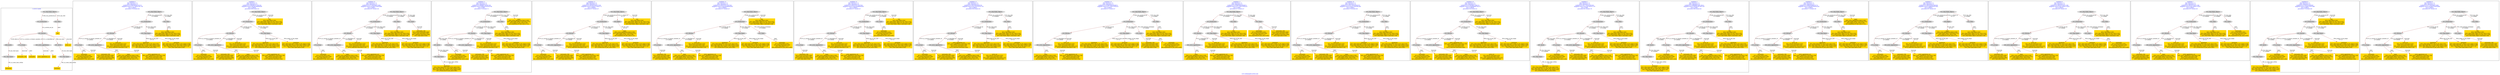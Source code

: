 digraph n0 {
fontcolor="blue"
remincross="true"
label="s18-s-indianapolis-artists.xml"
subgraph cluster_0 {
label="1-correct model"
n2[style="filled",color="white",fillcolor="lightgray",label="E12_Production1"];
n3[style="filled",color="white",fillcolor="lightgray",label="E21_Person1"];
n4[style="filled",color="white",fillcolor="lightgray",label="E69_Death1"];
n5[style="filled",color="white",fillcolor="lightgray",label="E74_Group1"];
n6[style="filled",color="white",fillcolor="lightgray",label="E82_Actor_Appellation1"];
n7[style="filled",color="white",fillcolor="lightgray",label="E67_Birth1"];
n8[shape="plaintext",style="filled",fillcolor="gold",label="artist_uri"];
n9[style="filled",color="white",fillcolor="lightgray",label="E22_Man-Made_Object1"];
n10[style="filled",color="white",fillcolor="lightgray",label="E35_Title1"];
n11[shape="plaintext",style="filled",fillcolor="gold",label="title"];
n12[style="filled",color="white",fillcolor="lightgray",label="E52_Time-Span1"];
n13[shape="plaintext",style="filled",fillcolor="gold",label="birthDate"];
n14[style="filled",color="white",fillcolor="lightgray",label="E52_Time-Span2"];
n15[shape="plaintext",style="filled",fillcolor="gold",label="deathDate"];
n16[shape="plaintext",style="filled",fillcolor="gold",label="nationality_URI"];
n17[shape="plaintext",style="filled",fillcolor="gold",label="nationality"];
n18[shape="plaintext",style="filled",fillcolor="gold",label="artist_appellation_uri"];
n19[shape="plaintext",style="filled",fillcolor="gold",label="name"];
}
subgraph cluster_1 {
label="candidate 0\nlink coherence:1.0\nnode coherence:1.0\nconfidence:0.5308239594103273\nmapping score:0.5727746531367758\ncost:13.99925\n-precision:0.79-recall:0.65"
n21[style="filled",color="white",fillcolor="lightgray",label="E12_Production1"];
n22[style="filled",color="white",fillcolor="lightgray",label="E21_Person1"];
n23[style="filled",color="white",fillcolor="lightgray",label="E52_Time-Span2"];
n24[style="filled",color="white",fillcolor="lightgray",label="E74_Group1"];
n25[style="filled",color="white",fillcolor="lightgray",label="E82_Actor_Appellation1"];
n26[style="filled",color="white",fillcolor="lightgray",label="E22_Man-Made_Object1"];
n27[style="filled",color="white",fillcolor="lightgray",label="E35_Title1"];
n28[shape="plaintext",style="filled",fillcolor="gold",label="title\n[E35_Title,label,0.364]\n[E22_Man-Made_Object,P3_has_note,0.242]\n[E73_Information_Object,P3_has_note,0.208]\n[E22_Man-Made_Object,classLink,0.186]"];
n29[shape="plaintext",style="filled",fillcolor="gold",label="name\n[E82_Actor_Appellation,label,0.509]\n[E22_Man-Made_Object,classLink,0.231]\n[E30_Right,P3_has_note,0.146]\n[E8_Acquisition,P3_has_note,0.114]"];
n30[shape="plaintext",style="filled",fillcolor="gold",label="nationality\n[E74_Group,label,0.492]\n[E74_Group,classLink,0.286]\n[E55_Type,label,0.127]\n[E8_Acquisition,P3_has_note,0.094]"];
n31[shape="plaintext",style="filled",fillcolor="gold",label="artist_uri\n[E21_Person,classLink,0.353]\n[E39_Actor,classLink,0.264]\n[E82_Actor_Appellation,classLink,0.255]\n[E78_Collection,classLink,0.128]"];
n32[shape="plaintext",style="filled",fillcolor="gold",label="deathDate\n[E52_Time-Span,P82b_end_of_the_end,0.534]\n[E52_Time-Span,P82_at_some_time_within,0.301]\n[E52_Time-Span,P82a_begin_of_the_begin,0.083]\n[E12_Production,P3_has_note,0.082]"];
n33[shape="plaintext",style="filled",fillcolor="gold",label="nationality_URI\n[E74_Group,classLink,0.669]\n[E55_Type,classLink,0.193]\n[E57_Material,classLink,0.089]\n[E55_Type,label,0.049]"];
n34[shape="plaintext",style="filled",fillcolor="gold",label="artist_appellation_uri\n[E82_Actor_Appellation,classLink,0.766]\n[E21_Person,classLink,0.106]\n[E39_Actor,classLink,0.079]\n[E78_Collection,classLink,0.048]"];
n35[shape="plaintext",style="filled",fillcolor="gold",label="birthDate\n[E52_Time-Span,P82a_begin_of_the_begin,0.559]\n[E52_Time-Span,P82_at_some_time_within,0.286]\n[E52_Time-Span,P82b_end_of_the_end,0.116]\n[E52_Time-Span,label,0.038]"];
}
subgraph cluster_2 {
label="candidate 1\nlink coherence:1.0\nnode coherence:1.0\nconfidence:0.5085961971828139\nmapping score:0.565365399060938\ncost:12.99938\n-precision:0.69-recall:0.53"
n37[style="filled",color="white",fillcolor="lightgray",label="E12_Production1"];
n38[style="filled",color="white",fillcolor="lightgray",label="E21_Person1"];
n39[style="filled",color="white",fillcolor="lightgray",label="E52_Time-Span2"];
n40[style="filled",color="white",fillcolor="lightgray",label="E74_Group1"];
n41[style="filled",color="white",fillcolor="lightgray",label="E82_Actor_Appellation1"];
n42[style="filled",color="white",fillcolor="lightgray",label="E22_Man-Made_Object1"];
n43[shape="plaintext",style="filled",fillcolor="gold",label="name\n[E82_Actor_Appellation,label,0.509]\n[E22_Man-Made_Object,classLink,0.231]\n[E30_Right,P3_has_note,0.146]\n[E8_Acquisition,P3_has_note,0.114]"];
n44[shape="plaintext",style="filled",fillcolor="gold",label="nationality\n[E74_Group,label,0.492]\n[E74_Group,classLink,0.286]\n[E55_Type,label,0.127]\n[E8_Acquisition,P3_has_note,0.094]"];
n45[shape="plaintext",style="filled",fillcolor="gold",label="artist_uri\n[E21_Person,classLink,0.353]\n[E39_Actor,classLink,0.264]\n[E82_Actor_Appellation,classLink,0.255]\n[E78_Collection,classLink,0.128]"];
n46[shape="plaintext",style="filled",fillcolor="gold",label="deathDate\n[E52_Time-Span,P82b_end_of_the_end,0.534]\n[E52_Time-Span,P82_at_some_time_within,0.301]\n[E52_Time-Span,P82a_begin_of_the_begin,0.083]\n[E12_Production,P3_has_note,0.082]"];
n47[shape="plaintext",style="filled",fillcolor="gold",label="nationality_URI\n[E74_Group,classLink,0.669]\n[E55_Type,classLink,0.193]\n[E57_Material,classLink,0.089]\n[E55_Type,label,0.049]"];
n48[shape="plaintext",style="filled",fillcolor="gold",label="artist_appellation_uri\n[E82_Actor_Appellation,classLink,0.766]\n[E21_Person,classLink,0.106]\n[E39_Actor,classLink,0.079]\n[E78_Collection,classLink,0.048]"];
n49[shape="plaintext",style="filled",fillcolor="gold",label="title\n[E35_Title,label,0.364]\n[E22_Man-Made_Object,P3_has_note,0.242]\n[E73_Information_Object,P3_has_note,0.208]\n[E22_Man-Made_Object,classLink,0.186]"];
n50[shape="plaintext",style="filled",fillcolor="gold",label="birthDate\n[E52_Time-Span,P82a_begin_of_the_begin,0.559]\n[E52_Time-Span,P82_at_some_time_within,0.286]\n[E52_Time-Span,P82b_end_of_the_end,0.116]\n[E52_Time-Span,label,0.038]"];
}
subgraph cluster_3 {
label="candidate 10\nlink coherence:1.0\nnode coherence:1.0\nconfidence:0.4712842664474981\nmapping score:0.5320947554824994\ncost:14.99921\n-precision:0.67-recall:0.59"
n52[style="filled",color="white",fillcolor="lightgray",label="E12_Production1"];
n53[style="filled",color="white",fillcolor="lightgray",label="E21_Person1"];
n54[style="filled",color="white",fillcolor="lightgray",label="E52_Time-Span2"];
n55[style="filled",color="white",fillcolor="lightgray",label="E74_Group1"];
n56[style="filled",color="white",fillcolor="lightgray",label="E82_Actor_Appellation1"];
n57[style="filled",color="white",fillcolor="lightgray",label="E22_Man-Made_Object1"];
n58[style="filled",color="white",fillcolor="lightgray",label="E35_Title1"];
n59[style="filled",color="white",fillcolor="lightgray",label="E55_Type2"];
n60[shape="plaintext",style="filled",fillcolor="gold",label="title\n[E35_Title,label,0.364]\n[E22_Man-Made_Object,P3_has_note,0.242]\n[E73_Information_Object,P3_has_note,0.208]\n[E22_Man-Made_Object,classLink,0.186]"];
n61[shape="plaintext",style="filled",fillcolor="gold",label="name\n[E82_Actor_Appellation,label,0.509]\n[E22_Man-Made_Object,classLink,0.231]\n[E30_Right,P3_has_note,0.146]\n[E8_Acquisition,P3_has_note,0.114]"];
n62[shape="plaintext",style="filled",fillcolor="gold",label="nationality\n[E74_Group,label,0.492]\n[E74_Group,classLink,0.286]\n[E55_Type,label,0.127]\n[E8_Acquisition,P3_has_note,0.094]"];
n63[shape="plaintext",style="filled",fillcolor="gold",label="artist_uri\n[E21_Person,classLink,0.353]\n[E39_Actor,classLink,0.264]\n[E82_Actor_Appellation,classLink,0.255]\n[E78_Collection,classLink,0.128]"];
n64[shape="plaintext",style="filled",fillcolor="gold",label="deathDate\n[E52_Time-Span,P82b_end_of_the_end,0.534]\n[E52_Time-Span,P82_at_some_time_within,0.301]\n[E52_Time-Span,P82a_begin_of_the_begin,0.083]\n[E12_Production,P3_has_note,0.082]"];
n65[shape="plaintext",style="filled",fillcolor="gold",label="artist_appellation_uri\n[E82_Actor_Appellation,classLink,0.766]\n[E21_Person,classLink,0.106]\n[E39_Actor,classLink,0.079]\n[E78_Collection,classLink,0.048]"];
n66[shape="plaintext",style="filled",fillcolor="gold",label="birthDate\n[E52_Time-Span,P82a_begin_of_the_begin,0.559]\n[E52_Time-Span,P82_at_some_time_within,0.286]\n[E52_Time-Span,P82b_end_of_the_end,0.116]\n[E52_Time-Span,label,0.038]"];
n67[shape="plaintext",style="filled",fillcolor="gold",label="nationality_URI\n[E74_Group,classLink,0.669]\n[E55_Type,classLink,0.193]\n[E57_Material,classLink,0.089]\n[E55_Type,label,0.049]"];
}
subgraph cluster_4 {
label="candidate 11\nlink coherence:1.0\nnode coherence:1.0\nconfidence:0.4669907284581292\nmapping score:0.5098302428193764\ncost:15.9991\n-precision:0.75-recall:0.71"
n69[style="filled",color="white",fillcolor="lightgray",label="E12_Production1"];
n70[style="filled",color="white",fillcolor="lightgray",label="E21_Person1"];
n71[style="filled",color="white",fillcolor="lightgray",label="E52_Time-Span2"];
n72[style="filled",color="white",fillcolor="lightgray",label="E67_Birth1"];
n73[style="filled",color="white",fillcolor="lightgray",label="E74_Group1"];
n74[style="filled",color="white",fillcolor="lightgray",label="E82_Actor_Appellation1"];
n75[style="filled",color="white",fillcolor="lightgray",label="E22_Man-Made_Object1"];
n76[style="filled",color="white",fillcolor="lightgray",label="E35_Title1"];
n77[style="filled",color="white",fillcolor="lightgray",label="E52_Time-Span1"];
n78[shape="plaintext",style="filled",fillcolor="gold",label="title\n[E35_Title,label,0.364]\n[E22_Man-Made_Object,P3_has_note,0.242]\n[E73_Information_Object,P3_has_note,0.208]\n[E22_Man-Made_Object,classLink,0.186]"];
n79[shape="plaintext",style="filled",fillcolor="gold",label="nationality\n[E74_Group,label,0.492]\n[E74_Group,classLink,0.286]\n[E55_Type,label,0.127]\n[E8_Acquisition,P3_has_note,0.094]"];
n80[shape="plaintext",style="filled",fillcolor="gold",label="artist_uri\n[E21_Person,classLink,0.353]\n[E39_Actor,classLink,0.264]\n[E82_Actor_Appellation,classLink,0.255]\n[E78_Collection,classLink,0.128]"];
n81[shape="plaintext",style="filled",fillcolor="gold",label="nationality_URI\n[E74_Group,classLink,0.669]\n[E55_Type,classLink,0.193]\n[E57_Material,classLink,0.089]\n[E55_Type,label,0.049]"];
n82[shape="plaintext",style="filled",fillcolor="gold",label="artist_appellation_uri\n[E82_Actor_Appellation,classLink,0.766]\n[E21_Person,classLink,0.106]\n[E39_Actor,classLink,0.079]\n[E78_Collection,classLink,0.048]"];
n83[shape="plaintext",style="filled",fillcolor="gold",label="deathDate\n[E52_Time-Span,P82b_end_of_the_end,0.534]\n[E52_Time-Span,P82_at_some_time_within,0.301]\n[E52_Time-Span,P82a_begin_of_the_begin,0.083]\n[E12_Production,P3_has_note,0.082]"];
n84[shape="plaintext",style="filled",fillcolor="gold",label="name\n[E82_Actor_Appellation,label,0.509]\n[E22_Man-Made_Object,classLink,0.231]\n[E30_Right,P3_has_note,0.146]\n[E8_Acquisition,P3_has_note,0.114]"];
n85[shape="plaintext",style="filled",fillcolor="gold",label="birthDate\n[E52_Time-Span,P82a_begin_of_the_begin,0.559]\n[E52_Time-Span,P82_at_some_time_within,0.286]\n[E52_Time-Span,P82b_end_of_the_end,0.116]\n[E52_Time-Span,label,0.038]"];
}
subgraph cluster_5 {
label="candidate 12\nlink coherence:1.0\nnode coherence:1.0\nconfidence:0.4633055383313163\nmapping score:0.529435179443772\ncost:13.99938\n-precision:0.57-recall:0.47"
n87[style="filled",color="white",fillcolor="lightgray",label="E12_Production1"];
n88[style="filled",color="white",fillcolor="lightgray",label="E21_Person1"];
n89[style="filled",color="white",fillcolor="lightgray",label="E52_Time-Span2"];
n90[style="filled",color="white",fillcolor="lightgray",label="E74_Group1"];
n91[style="filled",color="white",fillcolor="lightgray",label="E82_Actor_Appellation1"];
n92[style="filled",color="white",fillcolor="lightgray",label="E22_Man-Made_Object1"];
n93[style="filled",color="white",fillcolor="lightgray",label="E30_Right1"];
n94[shape="plaintext",style="filled",fillcolor="gold",label="name\n[E82_Actor_Appellation,label,0.509]\n[E22_Man-Made_Object,classLink,0.231]\n[E30_Right,P3_has_note,0.146]\n[E8_Acquisition,P3_has_note,0.114]"];
n95[shape="plaintext",style="filled",fillcolor="gold",label="nationality\n[E74_Group,label,0.492]\n[E74_Group,classLink,0.286]\n[E55_Type,label,0.127]\n[E8_Acquisition,P3_has_note,0.094]"];
n96[shape="plaintext",style="filled",fillcolor="gold",label="artist_uri\n[E21_Person,classLink,0.353]\n[E39_Actor,classLink,0.264]\n[E82_Actor_Appellation,classLink,0.255]\n[E78_Collection,classLink,0.128]"];
n97[shape="plaintext",style="filled",fillcolor="gold",label="deathDate\n[E52_Time-Span,P82b_end_of_the_end,0.534]\n[E52_Time-Span,P82_at_some_time_within,0.301]\n[E52_Time-Span,P82a_begin_of_the_begin,0.083]\n[E12_Production,P3_has_note,0.082]"];
n98[shape="plaintext",style="filled",fillcolor="gold",label="nationality_URI\n[E74_Group,classLink,0.669]\n[E55_Type,classLink,0.193]\n[E57_Material,classLink,0.089]\n[E55_Type,label,0.049]"];
n99[shape="plaintext",style="filled",fillcolor="gold",label="artist_appellation_uri\n[E82_Actor_Appellation,classLink,0.766]\n[E21_Person,classLink,0.106]\n[E39_Actor,classLink,0.079]\n[E78_Collection,classLink,0.048]"];
n100[shape="plaintext",style="filled",fillcolor="gold",label="title\n[E35_Title,label,0.364]\n[E22_Man-Made_Object,P3_has_note,0.242]\n[E73_Information_Object,P3_has_note,0.208]\n[E22_Man-Made_Object,classLink,0.186]"];
n101[shape="plaintext",style="filled",fillcolor="gold",label="birthDate\n[E52_Time-Span,P82a_begin_of_the_begin,0.559]\n[E52_Time-Span,P82_at_some_time_within,0.286]\n[E52_Time-Span,P82b_end_of_the_end,0.116]\n[E52_Time-Span,label,0.038]"];
}
subgraph cluster_6 {
label="candidate 13\nlink coherence:1.0\nnode coherence:1.0\nconfidence:0.4629797672837855\nmapping score:0.5293265890945952\ncost:13.99929\n-precision:0.57-recall:0.47"
n103[style="filled",color="white",fillcolor="lightgray",label="E12_Production1"];
n104[style="filled",color="white",fillcolor="lightgray",label="E21_Person1"];
n105[style="filled",color="white",fillcolor="lightgray",label="E52_Time-Span2"];
n106[style="filled",color="white",fillcolor="lightgray",label="E55_Type1"];
n107[style="filled",color="white",fillcolor="lightgray",label="E74_Group1"];
n108[style="filled",color="white",fillcolor="lightgray",label="E82_Actor_Appellation1"];
n109[style="filled",color="white",fillcolor="lightgray",label="E22_Man-Made_Object1"];
n110[shape="plaintext",style="filled",fillcolor="gold",label="name\n[E82_Actor_Appellation,label,0.509]\n[E22_Man-Made_Object,classLink,0.231]\n[E30_Right,P3_has_note,0.146]\n[E8_Acquisition,P3_has_note,0.114]"];
n111[shape="plaintext",style="filled",fillcolor="gold",label="nationality\n[E74_Group,label,0.492]\n[E74_Group,classLink,0.286]\n[E55_Type,label,0.127]\n[E8_Acquisition,P3_has_note,0.094]"];
n112[shape="plaintext",style="filled",fillcolor="gold",label="artist_uri\n[E21_Person,classLink,0.353]\n[E39_Actor,classLink,0.264]\n[E82_Actor_Appellation,classLink,0.255]\n[E78_Collection,classLink,0.128]"];
n113[shape="plaintext",style="filled",fillcolor="gold",label="deathDate\n[E52_Time-Span,P82b_end_of_the_end,0.534]\n[E52_Time-Span,P82_at_some_time_within,0.301]\n[E52_Time-Span,P82a_begin_of_the_begin,0.083]\n[E12_Production,P3_has_note,0.082]"];
n114[shape="plaintext",style="filled",fillcolor="gold",label="nationality_URI\n[E74_Group,classLink,0.669]\n[E55_Type,classLink,0.193]\n[E57_Material,classLink,0.089]\n[E55_Type,label,0.049]"];
n115[shape="plaintext",style="filled",fillcolor="gold",label="artist_appellation_uri\n[E82_Actor_Appellation,classLink,0.766]\n[E21_Person,classLink,0.106]\n[E39_Actor,classLink,0.079]\n[E78_Collection,classLink,0.048]"];
n116[shape="plaintext",style="filled",fillcolor="gold",label="title\n[E35_Title,label,0.364]\n[E22_Man-Made_Object,P3_has_note,0.242]\n[E73_Information_Object,P3_has_note,0.208]\n[E22_Man-Made_Object,classLink,0.186]"];
n117[shape="plaintext",style="filled",fillcolor="gold",label="birthDate\n[E52_Time-Span,P82a_begin_of_the_begin,0.559]\n[E52_Time-Span,P82_at_some_time_within,0.286]\n[E52_Time-Span,P82b_end_of_the_end,0.116]\n[E52_Time-Span,label,0.038]"];
}
subgraph cluster_7 {
label="candidate 14\nlink coherence:1.0\nnode coherence:1.0\nconfidence:0.4629797672837855\nmapping score:0.5293265890945952\ncost:13.99934\n-precision:0.57-recall:0.47"
n119[style="filled",color="white",fillcolor="lightgray",label="E12_Production1"];
n120[style="filled",color="white",fillcolor="lightgray",label="E21_Person1"];
n121[style="filled",color="white",fillcolor="lightgray",label="E52_Time-Span2"];
n122[style="filled",color="white",fillcolor="lightgray",label="E74_Group1"];
n123[style="filled",color="white",fillcolor="lightgray",label="E82_Actor_Appellation1"];
n124[style="filled",color="white",fillcolor="lightgray",label="E22_Man-Made_Object1"];
n125[style="filled",color="white",fillcolor="lightgray",label="E55_Type2"];
n126[shape="plaintext",style="filled",fillcolor="gold",label="nationality\n[E74_Group,label,0.492]\n[E74_Group,classLink,0.286]\n[E55_Type,label,0.127]\n[E8_Acquisition,P3_has_note,0.094]"];
n127[shape="plaintext",style="filled",fillcolor="gold",label="name\n[E82_Actor_Appellation,label,0.509]\n[E22_Man-Made_Object,classLink,0.231]\n[E30_Right,P3_has_note,0.146]\n[E8_Acquisition,P3_has_note,0.114]"];
n128[shape="plaintext",style="filled",fillcolor="gold",label="artist_uri\n[E21_Person,classLink,0.353]\n[E39_Actor,classLink,0.264]\n[E82_Actor_Appellation,classLink,0.255]\n[E78_Collection,classLink,0.128]"];
n129[shape="plaintext",style="filled",fillcolor="gold",label="deathDate\n[E52_Time-Span,P82b_end_of_the_end,0.534]\n[E52_Time-Span,P82_at_some_time_within,0.301]\n[E52_Time-Span,P82a_begin_of_the_begin,0.083]\n[E12_Production,P3_has_note,0.082]"];
n130[shape="plaintext",style="filled",fillcolor="gold",label="nationality_URI\n[E74_Group,classLink,0.669]\n[E55_Type,classLink,0.193]\n[E57_Material,classLink,0.089]\n[E55_Type,label,0.049]"];
n131[shape="plaintext",style="filled",fillcolor="gold",label="artist_appellation_uri\n[E82_Actor_Appellation,classLink,0.766]\n[E21_Person,classLink,0.106]\n[E39_Actor,classLink,0.079]\n[E78_Collection,classLink,0.048]"];
n132[shape="plaintext",style="filled",fillcolor="gold",label="title\n[E35_Title,label,0.364]\n[E22_Man-Made_Object,P3_has_note,0.242]\n[E73_Information_Object,P3_has_note,0.208]\n[E22_Man-Made_Object,classLink,0.186]"];
n133[shape="plaintext",style="filled",fillcolor="gold",label="birthDate\n[E52_Time-Span,P82a_begin_of_the_begin,0.559]\n[E52_Time-Span,P82_at_some_time_within,0.286]\n[E52_Time-Span,P82b_end_of_the_end,0.116]\n[E52_Time-Span,label,0.038]"];
}
subgraph cluster_8 {
label="candidate 15\nlink coherence:1.0\nnode coherence:1.0\nconfidence:0.436148459465526\nmapping score:0.5412161531551754\ncost:13.99925\n-precision:0.64-recall:0.53"
n135[style="filled",color="white",fillcolor="lightgray",label="E12_Production1"];
n136[style="filled",color="white",fillcolor="lightgray",label="E21_Person1"];
n137[style="filled",color="white",fillcolor="lightgray",label="E52_Time-Span2"];
n138[style="filled",color="white",fillcolor="lightgray",label="E74_Group1"];
n139[style="filled",color="white",fillcolor="lightgray",label="E82_Actor_Appellation1"];
n140[style="filled",color="white",fillcolor="lightgray",label="E22_Man-Made_Object1"];
n141[style="filled",color="white",fillcolor="lightgray",label="E35_Title1"];
n142[shape="plaintext",style="filled",fillcolor="gold",label="title\n[E35_Title,label,0.364]\n[E22_Man-Made_Object,P3_has_note,0.242]\n[E73_Information_Object,P3_has_note,0.208]\n[E22_Man-Made_Object,classLink,0.186]"];
n143[shape="plaintext",style="filled",fillcolor="gold",label="name\n[E82_Actor_Appellation,label,0.509]\n[E22_Man-Made_Object,classLink,0.231]\n[E30_Right,P3_has_note,0.146]\n[E8_Acquisition,P3_has_note,0.114]"];
n144[shape="plaintext",style="filled",fillcolor="gold",label="nationality\n[E74_Group,label,0.492]\n[E74_Group,classLink,0.286]\n[E55_Type,label,0.127]\n[E8_Acquisition,P3_has_note,0.094]"];
n145[shape="plaintext",style="filled",fillcolor="gold",label="artist_appellation_uri\n[E82_Actor_Appellation,classLink,0.766]\n[E21_Person,classLink,0.106]\n[E39_Actor,classLink,0.079]\n[E78_Collection,classLink,0.048]"];
n146[shape="plaintext",style="filled",fillcolor="gold",label="deathDate\n[E52_Time-Span,P82b_end_of_the_end,0.534]\n[E52_Time-Span,P82_at_some_time_within,0.301]\n[E52_Time-Span,P82a_begin_of_the_begin,0.083]\n[E12_Production,P3_has_note,0.082]"];
n147[shape="plaintext",style="filled",fillcolor="gold",label="artist_uri\n[E21_Person,classLink,0.353]\n[E39_Actor,classLink,0.264]\n[E82_Actor_Appellation,classLink,0.255]\n[E78_Collection,classLink,0.128]"];
n148[shape="plaintext",style="filled",fillcolor="gold",label="nationality_URI\n[E74_Group,classLink,0.669]\n[E55_Type,classLink,0.193]\n[E57_Material,classLink,0.089]\n[E55_Type,label,0.049]"];
n149[shape="plaintext",style="filled",fillcolor="gold",label="birthDate\n[E52_Time-Span,P82a_begin_of_the_begin,0.559]\n[E52_Time-Span,P82_at_some_time_within,0.286]\n[E52_Time-Span,P82b_end_of_the_end,0.116]\n[E52_Time-Span,label,0.038]"];
}
subgraph cluster_9 {
label="candidate 16\nlink coherence:1.0\nnode coherence:1.0\nconfidence:0.42566783654846974\nmapping score:0.5377226121828232\ncost:13.99925\n-precision:0.57-recall:0.47"
n151[style="filled",color="white",fillcolor="lightgray",label="E12_Production1"];
n152[style="filled",color="white",fillcolor="lightgray",label="E21_Person1"];
n153[style="filled",color="white",fillcolor="lightgray",label="E52_Time-Span2"];
n154[style="filled",color="white",fillcolor="lightgray",label="E55_Type1"];
n155[style="filled",color="white",fillcolor="lightgray",label="E82_Actor_Appellation1"];
n156[style="filled",color="white",fillcolor="lightgray",label="E22_Man-Made_Object1"];
n157[style="filled",color="white",fillcolor="lightgray",label="E35_Title1"];
n158[shape="plaintext",style="filled",fillcolor="gold",label="title\n[E35_Title,label,0.364]\n[E22_Man-Made_Object,P3_has_note,0.242]\n[E73_Information_Object,P3_has_note,0.208]\n[E22_Man-Made_Object,classLink,0.186]"];
n159[shape="plaintext",style="filled",fillcolor="gold",label="nationality_URI\n[E74_Group,classLink,0.669]\n[E55_Type,classLink,0.193]\n[E57_Material,classLink,0.089]\n[E55_Type,label,0.049]"];
n160[shape="plaintext",style="filled",fillcolor="gold",label="name\n[E82_Actor_Appellation,label,0.509]\n[E22_Man-Made_Object,classLink,0.231]\n[E30_Right,P3_has_note,0.146]\n[E8_Acquisition,P3_has_note,0.114]"];
n161[shape="plaintext",style="filled",fillcolor="gold",label="nationality\n[E74_Group,label,0.492]\n[E74_Group,classLink,0.286]\n[E55_Type,label,0.127]\n[E8_Acquisition,P3_has_note,0.094]"];
n162[shape="plaintext",style="filled",fillcolor="gold",label="artist_uri\n[E21_Person,classLink,0.353]\n[E39_Actor,classLink,0.264]\n[E82_Actor_Appellation,classLink,0.255]\n[E78_Collection,classLink,0.128]"];
n163[shape="plaintext",style="filled",fillcolor="gold",label="deathDate\n[E52_Time-Span,P82b_end_of_the_end,0.534]\n[E52_Time-Span,P82_at_some_time_within,0.301]\n[E52_Time-Span,P82a_begin_of_the_begin,0.083]\n[E12_Production,P3_has_note,0.082]"];
n164[shape="plaintext",style="filled",fillcolor="gold",label="artist_appellation_uri\n[E82_Actor_Appellation,classLink,0.766]\n[E21_Person,classLink,0.106]\n[E39_Actor,classLink,0.079]\n[E78_Collection,classLink,0.048]"];
n165[shape="plaintext",style="filled",fillcolor="gold",label="birthDate\n[E52_Time-Span,P82a_begin_of_the_begin,0.559]\n[E52_Time-Span,P82_at_some_time_within,0.286]\n[E52_Time-Span,P82b_end_of_the_end,0.116]\n[E52_Time-Span,label,0.038]"];
}
subgraph cluster_10 {
label="candidate 17\nlink coherence:1.0\nnode coherence:1.0\nconfidence:0.42566783654846974\nmapping score:0.5377226121828232\ncost:13.9993\n-precision:0.57-recall:0.47"
n167[style="filled",color="white",fillcolor="lightgray",label="E12_Production1"];
n168[style="filled",color="white",fillcolor="lightgray",label="E21_Person1"];
n169[style="filled",color="white",fillcolor="lightgray",label="E52_Time-Span2"];
n170[style="filled",color="white",fillcolor="lightgray",label="E82_Actor_Appellation1"];
n171[style="filled",color="white",fillcolor="lightgray",label="E22_Man-Made_Object1"];
n172[style="filled",color="white",fillcolor="lightgray",label="E35_Title1"];
n173[style="filled",color="white",fillcolor="lightgray",label="E55_Type2"];
n174[shape="plaintext",style="filled",fillcolor="gold",label="nationality\n[E74_Group,label,0.492]\n[E74_Group,classLink,0.286]\n[E55_Type,label,0.127]\n[E8_Acquisition,P3_has_note,0.094]"];
n175[shape="plaintext",style="filled",fillcolor="gold",label="title\n[E35_Title,label,0.364]\n[E22_Man-Made_Object,P3_has_note,0.242]\n[E73_Information_Object,P3_has_note,0.208]\n[E22_Man-Made_Object,classLink,0.186]"];
n176[shape="plaintext",style="filled",fillcolor="gold",label="name\n[E82_Actor_Appellation,label,0.509]\n[E22_Man-Made_Object,classLink,0.231]\n[E30_Right,P3_has_note,0.146]\n[E8_Acquisition,P3_has_note,0.114]"];
n177[shape="plaintext",style="filled",fillcolor="gold",label="artist_uri\n[E21_Person,classLink,0.353]\n[E39_Actor,classLink,0.264]\n[E82_Actor_Appellation,classLink,0.255]\n[E78_Collection,classLink,0.128]"];
n178[shape="plaintext",style="filled",fillcolor="gold",label="deathDate\n[E52_Time-Span,P82b_end_of_the_end,0.534]\n[E52_Time-Span,P82_at_some_time_within,0.301]\n[E52_Time-Span,P82a_begin_of_the_begin,0.083]\n[E12_Production,P3_has_note,0.082]"];
n179[shape="plaintext",style="filled",fillcolor="gold",label="artist_appellation_uri\n[E82_Actor_Appellation,classLink,0.766]\n[E21_Person,classLink,0.106]\n[E39_Actor,classLink,0.079]\n[E78_Collection,classLink,0.048]"];
n180[shape="plaintext",style="filled",fillcolor="gold",label="birthDate\n[E52_Time-Span,P82a_begin_of_the_begin,0.559]\n[E52_Time-Span,P82_at_some_time_within,0.286]\n[E52_Time-Span,P82b_end_of_the_end,0.116]\n[E52_Time-Span,label,0.038]"];
n181[shape="plaintext",style="filled",fillcolor="gold",label="nationality_URI\n[E74_Group,classLink,0.669]\n[E55_Type,classLink,0.193]\n[E57_Material,classLink,0.089]\n[E55_Type,label,0.049]"];
}
subgraph cluster_11 {
label="candidate 18\nlink coherence:1.0\nnode coherence:1.0\nconfidence:0.41911185285856767\nmapping score:0.5355372842861893\ncost:13.99925\n-precision:0.79-recall:0.65"
n183[style="filled",color="white",fillcolor="lightgray",label="E12_Production1"];
n184[style="filled",color="white",fillcolor="lightgray",label="E21_Person1"];
n185[style="filled",color="white",fillcolor="lightgray",label="E52_Time-Span2"];
n186[style="filled",color="white",fillcolor="lightgray",label="E74_Group1"];
n187[style="filled",color="white",fillcolor="lightgray",label="E82_Actor_Appellation1"];
n188[style="filled",color="white",fillcolor="lightgray",label="E22_Man-Made_Object1"];
n189[style="filled",color="white",fillcolor="lightgray",label="E35_Title1"];
n190[shape="plaintext",style="filled",fillcolor="gold",label="title\n[E35_Title,label,0.364]\n[E22_Man-Made_Object,P3_has_note,0.242]\n[E73_Information_Object,P3_has_note,0.208]\n[E22_Man-Made_Object,classLink,0.186]"];
n191[shape="plaintext",style="filled",fillcolor="gold",label="name\n[E82_Actor_Appellation,label,0.509]\n[E22_Man-Made_Object,classLink,0.231]\n[E30_Right,P3_has_note,0.146]\n[E8_Acquisition,P3_has_note,0.114]"];
n192[shape="plaintext",style="filled",fillcolor="gold",label="nationality\n[E74_Group,label,0.492]\n[E74_Group,classLink,0.286]\n[E55_Type,label,0.127]\n[E8_Acquisition,P3_has_note,0.094]"];
n193[shape="plaintext",style="filled",fillcolor="gold",label="artist_uri\n[E21_Person,classLink,0.353]\n[E39_Actor,classLink,0.264]\n[E82_Actor_Appellation,classLink,0.255]\n[E78_Collection,classLink,0.128]"];
n194[shape="plaintext",style="filled",fillcolor="gold",label="birthDate\n[E52_Time-Span,P82a_begin_of_the_begin,0.559]\n[E52_Time-Span,P82_at_some_time_within,0.286]\n[E52_Time-Span,P82b_end_of_the_end,0.116]\n[E52_Time-Span,label,0.038]"];
n195[shape="plaintext",style="filled",fillcolor="gold",label="nationality_URI\n[E74_Group,classLink,0.669]\n[E55_Type,classLink,0.193]\n[E57_Material,classLink,0.089]\n[E55_Type,label,0.049]"];
n196[shape="plaintext",style="filled",fillcolor="gold",label="artist_appellation_uri\n[E82_Actor_Appellation,classLink,0.766]\n[E21_Person,classLink,0.106]\n[E39_Actor,classLink,0.079]\n[E78_Collection,classLink,0.048]"];
n197[shape="plaintext",style="filled",fillcolor="gold",label="deathDate\n[E52_Time-Span,P82b_end_of_the_end,0.534]\n[E52_Time-Span,P82_at_some_time_within,0.301]\n[E52_Time-Span,P82a_begin_of_the_begin,0.083]\n[E12_Production,P3_has_note,0.082]"];
}
subgraph cluster_12 {
label="candidate 19\nlink coherence:1.0\nnode coherence:1.0\nconfidence:0.4139206972380125\nmapping score:0.5338068990793375\ncost:12.99938\n-precision:0.54-recall:0.41"
n199[style="filled",color="white",fillcolor="lightgray",label="E12_Production1"];
n200[style="filled",color="white",fillcolor="lightgray",label="E21_Person1"];
n201[style="filled",color="white",fillcolor="lightgray",label="E52_Time-Span2"];
n202[style="filled",color="white",fillcolor="lightgray",label="E74_Group1"];
n203[style="filled",color="white",fillcolor="lightgray",label="E82_Actor_Appellation1"];
n204[style="filled",color="white",fillcolor="lightgray",label="E22_Man-Made_Object1"];
n205[shape="plaintext",style="filled",fillcolor="gold",label="name\n[E82_Actor_Appellation,label,0.509]\n[E22_Man-Made_Object,classLink,0.231]\n[E30_Right,P3_has_note,0.146]\n[E8_Acquisition,P3_has_note,0.114]"];
n206[shape="plaintext",style="filled",fillcolor="gold",label="nationality\n[E74_Group,label,0.492]\n[E74_Group,classLink,0.286]\n[E55_Type,label,0.127]\n[E8_Acquisition,P3_has_note,0.094]"];
n207[shape="plaintext",style="filled",fillcolor="gold",label="artist_appellation_uri\n[E82_Actor_Appellation,classLink,0.766]\n[E21_Person,classLink,0.106]\n[E39_Actor,classLink,0.079]\n[E78_Collection,classLink,0.048]"];
n208[shape="plaintext",style="filled",fillcolor="gold",label="deathDate\n[E52_Time-Span,P82b_end_of_the_end,0.534]\n[E52_Time-Span,P82_at_some_time_within,0.301]\n[E52_Time-Span,P82a_begin_of_the_begin,0.083]\n[E12_Production,P3_has_note,0.082]"];
n209[shape="plaintext",style="filled",fillcolor="gold",label="artist_uri\n[E21_Person,classLink,0.353]\n[E39_Actor,classLink,0.264]\n[E82_Actor_Appellation,classLink,0.255]\n[E78_Collection,classLink,0.128]"];
n210[shape="plaintext",style="filled",fillcolor="gold",label="nationality_URI\n[E74_Group,classLink,0.669]\n[E55_Type,classLink,0.193]\n[E57_Material,classLink,0.089]\n[E55_Type,label,0.049]"];
n211[shape="plaintext",style="filled",fillcolor="gold",label="title\n[E35_Title,label,0.364]\n[E22_Man-Made_Object,P3_has_note,0.242]\n[E73_Information_Object,P3_has_note,0.208]\n[E22_Man-Made_Object,classLink,0.186]"];
n212[shape="plaintext",style="filled",fillcolor="gold",label="birthDate\n[E52_Time-Span,P82a_begin_of_the_begin,0.559]\n[E52_Time-Span,P82_at_some_time_within,0.286]\n[E52_Time-Span,P82b_end_of_the_end,0.116]\n[E52_Time-Span,label,0.038]"];
}
subgraph cluster_13 {
label="candidate 2\nlink coherence:1.0\nnode coherence:1.0\nconfidence:0.5017701910581835\nmapping score:0.5422567303527278\ncost:15.9991\n-precision:0.81-recall:0.76"
n214[style="filled",color="white",fillcolor="lightgray",label="E12_Production1"];
n215[style="filled",color="white",fillcolor="lightgray",label="E21_Person1"];
n216[style="filled",color="white",fillcolor="lightgray",label="E52_Time-Span2"];
n217[style="filled",color="white",fillcolor="lightgray",label="E67_Birth1"];
n218[style="filled",color="white",fillcolor="lightgray",label="E74_Group1"];
n219[style="filled",color="white",fillcolor="lightgray",label="E82_Actor_Appellation1"];
n220[style="filled",color="white",fillcolor="lightgray",label="E22_Man-Made_Object1"];
n221[style="filled",color="white",fillcolor="lightgray",label="E35_Title1"];
n222[style="filled",color="white",fillcolor="lightgray",label="E52_Time-Span1"];
n223[shape="plaintext",style="filled",fillcolor="gold",label="title\n[E35_Title,label,0.364]\n[E22_Man-Made_Object,P3_has_note,0.242]\n[E73_Information_Object,P3_has_note,0.208]\n[E22_Man-Made_Object,classLink,0.186]"];
n224[shape="plaintext",style="filled",fillcolor="gold",label="name\n[E82_Actor_Appellation,label,0.509]\n[E22_Man-Made_Object,classLink,0.231]\n[E30_Right,P3_has_note,0.146]\n[E8_Acquisition,P3_has_note,0.114]"];
n225[shape="plaintext",style="filled",fillcolor="gold",label="nationality\n[E74_Group,label,0.492]\n[E74_Group,classLink,0.286]\n[E55_Type,label,0.127]\n[E8_Acquisition,P3_has_note,0.094]"];
n226[shape="plaintext",style="filled",fillcolor="gold",label="artist_uri\n[E21_Person,classLink,0.353]\n[E39_Actor,classLink,0.264]\n[E82_Actor_Appellation,classLink,0.255]\n[E78_Collection,classLink,0.128]"];
n227[shape="plaintext",style="filled",fillcolor="gold",label="nationality_URI\n[E74_Group,classLink,0.669]\n[E55_Type,classLink,0.193]\n[E57_Material,classLink,0.089]\n[E55_Type,label,0.049]"];
n228[shape="plaintext",style="filled",fillcolor="gold",label="artist_appellation_uri\n[E82_Actor_Appellation,classLink,0.766]\n[E21_Person,classLink,0.106]\n[E39_Actor,classLink,0.079]\n[E78_Collection,classLink,0.048]"];
n229[shape="plaintext",style="filled",fillcolor="gold",label="deathDate\n[E52_Time-Span,P82b_end_of_the_end,0.534]\n[E52_Time-Span,P82_at_some_time_within,0.301]\n[E52_Time-Span,P82a_begin_of_the_begin,0.083]\n[E12_Production,P3_has_note,0.082]"];
n230[shape="plaintext",style="filled",fillcolor="gold",label="birthDate\n[E52_Time-Span,P82a_begin_of_the_begin,0.559]\n[E52_Time-Span,P82_at_some_time_within,0.286]\n[E52_Time-Span,P82b_end_of_the_end,0.116]\n[E52_Time-Span,label,0.038]"];
}
subgraph cluster_14 {
label="candidate 3\nlink coherence:1.0\nnode coherence:1.0\nconfidence:0.49668692269118014\nmapping score:0.5405623075637267\ncost:15.9991\n-precision:0.88-recall:0.82"
n232[style="filled",color="white",fillcolor="lightgray",label="E12_Production1"];
n233[style="filled",color="white",fillcolor="lightgray",label="E21_Person1"];
n234[style="filled",color="white",fillcolor="lightgray",label="E52_Time-Span2"];
n235[style="filled",color="white",fillcolor="lightgray",label="E67_Birth1"];
n236[style="filled",color="white",fillcolor="lightgray",label="E74_Group1"];
n237[style="filled",color="white",fillcolor="lightgray",label="E82_Actor_Appellation1"];
n238[style="filled",color="white",fillcolor="lightgray",label="E22_Man-Made_Object1"];
n239[style="filled",color="white",fillcolor="lightgray",label="E35_Title1"];
n240[style="filled",color="white",fillcolor="lightgray",label="E52_Time-Span1"];
n241[shape="plaintext",style="filled",fillcolor="gold",label="title\n[E35_Title,label,0.364]\n[E22_Man-Made_Object,P3_has_note,0.242]\n[E73_Information_Object,P3_has_note,0.208]\n[E22_Man-Made_Object,classLink,0.186]"];
n242[shape="plaintext",style="filled",fillcolor="gold",label="name\n[E82_Actor_Appellation,label,0.509]\n[E22_Man-Made_Object,classLink,0.231]\n[E30_Right,P3_has_note,0.146]\n[E8_Acquisition,P3_has_note,0.114]"];
n243[shape="plaintext",style="filled",fillcolor="gold",label="nationality\n[E74_Group,label,0.492]\n[E74_Group,classLink,0.286]\n[E55_Type,label,0.127]\n[E8_Acquisition,P3_has_note,0.094]"];
n244[shape="plaintext",style="filled",fillcolor="gold",label="artist_uri\n[E21_Person,classLink,0.353]\n[E39_Actor,classLink,0.264]\n[E82_Actor_Appellation,classLink,0.255]\n[E78_Collection,classLink,0.128]"];
n245[shape="plaintext",style="filled",fillcolor="gold",label="deathDate\n[E52_Time-Span,P82b_end_of_the_end,0.534]\n[E52_Time-Span,P82_at_some_time_within,0.301]\n[E52_Time-Span,P82a_begin_of_the_begin,0.083]\n[E12_Production,P3_has_note,0.082]"];
n246[shape="plaintext",style="filled",fillcolor="gold",label="nationality_URI\n[E74_Group,classLink,0.669]\n[E55_Type,classLink,0.193]\n[E57_Material,classLink,0.089]\n[E55_Type,label,0.049]"];
n247[shape="plaintext",style="filled",fillcolor="gold",label="artist_appellation_uri\n[E82_Actor_Appellation,classLink,0.766]\n[E21_Person,classLink,0.106]\n[E39_Actor,classLink,0.079]\n[E78_Collection,classLink,0.048]"];
n248[shape="plaintext",style="filled",fillcolor="gold",label="birthDate\n[E52_Time-Span,P82a_begin_of_the_begin,0.559]\n[E52_Time-Span,P82_at_some_time_within,0.286]\n[E52_Time-Span,P82b_end_of_the_end,0.116]\n[E52_Time-Span,label,0.038]"];
}
subgraph cluster_15 {
label="candidate 4\nlink coherence:1.0\nnode coherence:1.0\nconfidence:0.4960444968102731\nmapping score:0.5403481656034244\ncost:13.99925\n-precision:0.71-recall:0.59"
n250[style="filled",color="white",fillcolor="lightgray",label="E12_Production1"];
n251[style="filled",color="white",fillcolor="lightgray",label="E21_Person1"];
n252[style="filled",color="white",fillcolor="lightgray",label="E52_Time-Span2"];
n253[style="filled",color="white",fillcolor="lightgray",label="E74_Group1"];
n254[style="filled",color="white",fillcolor="lightgray",label="E82_Actor_Appellation1"];
n255[style="filled",color="white",fillcolor="lightgray",label="E22_Man-Made_Object1"];
n256[style="filled",color="white",fillcolor="lightgray",label="E35_Title1"];
n257[shape="plaintext",style="filled",fillcolor="gold",label="title\n[E35_Title,label,0.364]\n[E22_Man-Made_Object,P3_has_note,0.242]\n[E73_Information_Object,P3_has_note,0.208]\n[E22_Man-Made_Object,classLink,0.186]"];
n258[shape="plaintext",style="filled",fillcolor="gold",label="nationality\n[E74_Group,label,0.492]\n[E74_Group,classLink,0.286]\n[E55_Type,label,0.127]\n[E8_Acquisition,P3_has_note,0.094]"];
n259[shape="plaintext",style="filled",fillcolor="gold",label="artist_uri\n[E21_Person,classLink,0.353]\n[E39_Actor,classLink,0.264]\n[E82_Actor_Appellation,classLink,0.255]\n[E78_Collection,classLink,0.128]"];
n260[shape="plaintext",style="filled",fillcolor="gold",label="deathDate\n[E52_Time-Span,P82b_end_of_the_end,0.534]\n[E52_Time-Span,P82_at_some_time_within,0.301]\n[E52_Time-Span,P82a_begin_of_the_begin,0.083]\n[E12_Production,P3_has_note,0.082]"];
n261[shape="plaintext",style="filled",fillcolor="gold",label="nationality_URI\n[E74_Group,classLink,0.669]\n[E55_Type,classLink,0.193]\n[E57_Material,classLink,0.089]\n[E55_Type,label,0.049]"];
n262[shape="plaintext",style="filled",fillcolor="gold",label="artist_appellation_uri\n[E82_Actor_Appellation,classLink,0.766]\n[E21_Person,classLink,0.106]\n[E39_Actor,classLink,0.079]\n[E78_Collection,classLink,0.048]"];
n263[shape="plaintext",style="filled",fillcolor="gold",label="name\n[E82_Actor_Appellation,label,0.509]\n[E22_Man-Made_Object,classLink,0.231]\n[E30_Right,P3_has_note,0.146]\n[E8_Acquisition,P3_has_note,0.114]"];
n264[shape="plaintext",style="filled",fillcolor="gold",label="birthDate\n[E52_Time-Span,P82a_begin_of_the_begin,0.559]\n[E52_Time-Span,P82_at_some_time_within,0.286]\n[E52_Time-Span,P82b_end_of_the_end,0.116]\n[E52_Time-Span,label,0.038]"];
}
subgraph cluster_16 {
label="candidate 5\nlink coherence:1.0\nnode coherence:1.0\nconfidence:0.4855333005588298\nmapping score:0.53684443351961\ncost:14.99925\n-precision:0.67-recall:0.59"
n266[style="filled",color="white",fillcolor="lightgray",label="E12_Production1"];
n267[style="filled",color="white",fillcolor="lightgray",label="E21_Person1"];
n268[style="filled",color="white",fillcolor="lightgray",label="E52_Time-Span2"];
n269[style="filled",color="white",fillcolor="lightgray",label="E74_Group1"];
n270[style="filled",color="white",fillcolor="lightgray",label="E82_Actor_Appellation1"];
n271[style="filled",color="white",fillcolor="lightgray",label="E22_Man-Made_Object1"];
n272[style="filled",color="white",fillcolor="lightgray",label="E30_Right1"];
n273[style="filled",color="white",fillcolor="lightgray",label="E35_Title1"];
n274[shape="plaintext",style="filled",fillcolor="gold",label="title\n[E35_Title,label,0.364]\n[E22_Man-Made_Object,P3_has_note,0.242]\n[E73_Information_Object,P3_has_note,0.208]\n[E22_Man-Made_Object,classLink,0.186]"];
n275[shape="plaintext",style="filled",fillcolor="gold",label="name\n[E82_Actor_Appellation,label,0.509]\n[E22_Man-Made_Object,classLink,0.231]\n[E30_Right,P3_has_note,0.146]\n[E8_Acquisition,P3_has_note,0.114]"];
n276[shape="plaintext",style="filled",fillcolor="gold",label="nationality\n[E74_Group,label,0.492]\n[E74_Group,classLink,0.286]\n[E55_Type,label,0.127]\n[E8_Acquisition,P3_has_note,0.094]"];
n277[shape="plaintext",style="filled",fillcolor="gold",label="artist_uri\n[E21_Person,classLink,0.353]\n[E39_Actor,classLink,0.264]\n[E82_Actor_Appellation,classLink,0.255]\n[E78_Collection,classLink,0.128]"];
n278[shape="plaintext",style="filled",fillcolor="gold",label="deathDate\n[E52_Time-Span,P82b_end_of_the_end,0.534]\n[E52_Time-Span,P82_at_some_time_within,0.301]\n[E52_Time-Span,P82a_begin_of_the_begin,0.083]\n[E12_Production,P3_has_note,0.082]"];
n279[shape="plaintext",style="filled",fillcolor="gold",label="nationality_URI\n[E74_Group,classLink,0.669]\n[E55_Type,classLink,0.193]\n[E57_Material,classLink,0.089]\n[E55_Type,label,0.049]"];
n280[shape="plaintext",style="filled",fillcolor="gold",label="artist_appellation_uri\n[E82_Actor_Appellation,classLink,0.766]\n[E21_Person,classLink,0.106]\n[E39_Actor,classLink,0.079]\n[E78_Collection,classLink,0.048]"];
n281[shape="plaintext",style="filled",fillcolor="gold",label="birthDate\n[E52_Time-Span,P82a_begin_of_the_begin,0.559]\n[E52_Time-Span,P82_at_some_time_within,0.286]\n[E52_Time-Span,P82b_end_of_the_end,0.116]\n[E52_Time-Span,label,0.038]"];
}
subgraph cluster_17 {
label="candidate 6\nlink coherence:1.0\nnode coherence:1.0\nconfidence:0.485207529511299\nmapping score:0.536735843170433\ncost:14.99916\n-precision:0.67-recall:0.59"
n283[style="filled",color="white",fillcolor="lightgray",label="E12_Production1"];
n284[style="filled",color="white",fillcolor="lightgray",label="E21_Person1"];
n285[style="filled",color="white",fillcolor="lightgray",label="E52_Time-Span2"];
n286[style="filled",color="white",fillcolor="lightgray",label="E55_Type1"];
n287[style="filled",color="white",fillcolor="lightgray",label="E74_Group1"];
n288[style="filled",color="white",fillcolor="lightgray",label="E82_Actor_Appellation1"];
n289[style="filled",color="white",fillcolor="lightgray",label="E22_Man-Made_Object1"];
n290[style="filled",color="white",fillcolor="lightgray",label="E35_Title1"];
n291[shape="plaintext",style="filled",fillcolor="gold",label="title\n[E35_Title,label,0.364]\n[E22_Man-Made_Object,P3_has_note,0.242]\n[E73_Information_Object,P3_has_note,0.208]\n[E22_Man-Made_Object,classLink,0.186]"];
n292[shape="plaintext",style="filled",fillcolor="gold",label="name\n[E82_Actor_Appellation,label,0.509]\n[E22_Man-Made_Object,classLink,0.231]\n[E30_Right,P3_has_note,0.146]\n[E8_Acquisition,P3_has_note,0.114]"];
n293[shape="plaintext",style="filled",fillcolor="gold",label="nationality\n[E74_Group,label,0.492]\n[E74_Group,classLink,0.286]\n[E55_Type,label,0.127]\n[E8_Acquisition,P3_has_note,0.094]"];
n294[shape="plaintext",style="filled",fillcolor="gold",label="artist_uri\n[E21_Person,classLink,0.353]\n[E39_Actor,classLink,0.264]\n[E82_Actor_Appellation,classLink,0.255]\n[E78_Collection,classLink,0.128]"];
n295[shape="plaintext",style="filled",fillcolor="gold",label="deathDate\n[E52_Time-Span,P82b_end_of_the_end,0.534]\n[E52_Time-Span,P82_at_some_time_within,0.301]\n[E52_Time-Span,P82a_begin_of_the_begin,0.083]\n[E12_Production,P3_has_note,0.082]"];
n296[shape="plaintext",style="filled",fillcolor="gold",label="nationality_URI\n[E74_Group,classLink,0.669]\n[E55_Type,classLink,0.193]\n[E57_Material,classLink,0.089]\n[E55_Type,label,0.049]"];
n297[shape="plaintext",style="filled",fillcolor="gold",label="artist_appellation_uri\n[E82_Actor_Appellation,classLink,0.766]\n[E21_Person,classLink,0.106]\n[E39_Actor,classLink,0.079]\n[E78_Collection,classLink,0.048]"];
n298[shape="plaintext",style="filled",fillcolor="gold",label="birthDate\n[E52_Time-Span,P82a_begin_of_the_begin,0.559]\n[E52_Time-Span,P82_at_some_time_within,0.286]\n[E52_Time-Span,P82b_end_of_the_end,0.116]\n[E52_Time-Span,label,0.038]"];
}
subgraph cluster_18 {
label="candidate 7\nlink coherence:1.0\nnode coherence:1.0\nconfidence:0.485207529511299\nmapping score:0.536735843170433\ncost:14.99921\n-precision:0.67-recall:0.59"
n300[style="filled",color="white",fillcolor="lightgray",label="E12_Production1"];
n301[style="filled",color="white",fillcolor="lightgray",label="E21_Person1"];
n302[style="filled",color="white",fillcolor="lightgray",label="E52_Time-Span2"];
n303[style="filled",color="white",fillcolor="lightgray",label="E74_Group1"];
n304[style="filled",color="white",fillcolor="lightgray",label="E82_Actor_Appellation1"];
n305[style="filled",color="white",fillcolor="lightgray",label="E22_Man-Made_Object1"];
n306[style="filled",color="white",fillcolor="lightgray",label="E35_Title1"];
n307[style="filled",color="white",fillcolor="lightgray",label="E55_Type2"];
n308[shape="plaintext",style="filled",fillcolor="gold",label="nationality\n[E74_Group,label,0.492]\n[E74_Group,classLink,0.286]\n[E55_Type,label,0.127]\n[E8_Acquisition,P3_has_note,0.094]"];
n309[shape="plaintext",style="filled",fillcolor="gold",label="title\n[E35_Title,label,0.364]\n[E22_Man-Made_Object,P3_has_note,0.242]\n[E73_Information_Object,P3_has_note,0.208]\n[E22_Man-Made_Object,classLink,0.186]"];
n310[shape="plaintext",style="filled",fillcolor="gold",label="name\n[E82_Actor_Appellation,label,0.509]\n[E22_Man-Made_Object,classLink,0.231]\n[E30_Right,P3_has_note,0.146]\n[E8_Acquisition,P3_has_note,0.114]"];
n311[shape="plaintext",style="filled",fillcolor="gold",label="artist_uri\n[E21_Person,classLink,0.353]\n[E39_Actor,classLink,0.264]\n[E82_Actor_Appellation,classLink,0.255]\n[E78_Collection,classLink,0.128]"];
n312[shape="plaintext",style="filled",fillcolor="gold",label="deathDate\n[E52_Time-Span,P82b_end_of_the_end,0.534]\n[E52_Time-Span,P82_at_some_time_within,0.301]\n[E52_Time-Span,P82a_begin_of_the_begin,0.083]\n[E12_Production,P3_has_note,0.082]"];
n313[shape="plaintext",style="filled",fillcolor="gold",label="nationality_URI\n[E74_Group,classLink,0.669]\n[E55_Type,classLink,0.193]\n[E57_Material,classLink,0.089]\n[E55_Type,label,0.049]"];
n314[shape="plaintext",style="filled",fillcolor="gold",label="artist_appellation_uri\n[E82_Actor_Appellation,classLink,0.766]\n[E21_Person,classLink,0.106]\n[E39_Actor,classLink,0.079]\n[E78_Collection,classLink,0.048]"];
n315[shape="plaintext",style="filled",fillcolor="gold",label="birthDate\n[E52_Time-Span,P82a_begin_of_the_begin,0.559]\n[E52_Time-Span,P82_at_some_time_within,0.286]\n[E52_Time-Span,P82b_end_of_the_end,0.116]\n[E52_Time-Span,label,0.038]"];
}
subgraph cluster_19 {
label="candidate 8\nlink coherence:1.0\nnode coherence:1.0\nconfidence:0.47954242883067\nmapping score:0.53484747627689\ncost:14.99923\n-precision:0.73-recall:0.65"
n317[style="filled",color="white",fillcolor="lightgray",label="E12_Production1"];
n318[style="filled",color="white",fillcolor="lightgray",label="E21_Person1"];
n319[style="filled",color="white",fillcolor="lightgray",label="E52_Time-Span2"];
n320[style="filled",color="white",fillcolor="lightgray",label="E67_Birth1"];
n321[style="filled",color="white",fillcolor="lightgray",label="E74_Group1"];
n322[style="filled",color="white",fillcolor="lightgray",label="E82_Actor_Appellation1"];
n323[style="filled",color="white",fillcolor="lightgray",label="E22_Man-Made_Object1"];
n324[style="filled",color="white",fillcolor="lightgray",label="E52_Time-Span1"];
n325[shape="plaintext",style="filled",fillcolor="gold",label="name\n[E82_Actor_Appellation,label,0.509]\n[E22_Man-Made_Object,classLink,0.231]\n[E30_Right,P3_has_note,0.146]\n[E8_Acquisition,P3_has_note,0.114]"];
n326[shape="plaintext",style="filled",fillcolor="gold",label="nationality\n[E74_Group,label,0.492]\n[E74_Group,classLink,0.286]\n[E55_Type,label,0.127]\n[E8_Acquisition,P3_has_note,0.094]"];
n327[shape="plaintext",style="filled",fillcolor="gold",label="artist_uri\n[E21_Person,classLink,0.353]\n[E39_Actor,classLink,0.264]\n[E82_Actor_Appellation,classLink,0.255]\n[E78_Collection,classLink,0.128]"];
n328[shape="plaintext",style="filled",fillcolor="gold",label="nationality_URI\n[E74_Group,classLink,0.669]\n[E55_Type,classLink,0.193]\n[E57_Material,classLink,0.089]\n[E55_Type,label,0.049]"];
n329[shape="plaintext",style="filled",fillcolor="gold",label="artist_appellation_uri\n[E82_Actor_Appellation,classLink,0.766]\n[E21_Person,classLink,0.106]\n[E39_Actor,classLink,0.079]\n[E78_Collection,classLink,0.048]"];
n330[shape="plaintext",style="filled",fillcolor="gold",label="deathDate\n[E52_Time-Span,P82b_end_of_the_end,0.534]\n[E52_Time-Span,P82_at_some_time_within,0.301]\n[E52_Time-Span,P82a_begin_of_the_begin,0.083]\n[E12_Production,P3_has_note,0.082]"];
n331[shape="plaintext",style="filled",fillcolor="gold",label="title\n[E35_Title,label,0.364]\n[E22_Man-Made_Object,P3_has_note,0.242]\n[E73_Information_Object,P3_has_note,0.208]\n[E22_Man-Made_Object,classLink,0.186]"];
n332[shape="plaintext",style="filled",fillcolor="gold",label="birthDate\n[E52_Time-Span,P82a_begin_of_the_begin,0.559]\n[E52_Time-Span,P82_at_some_time_within,0.286]\n[E52_Time-Span,P82b_end_of_the_end,0.116]\n[E52_Time-Span,label,0.038]"];
}
subgraph cluster_20 {
label="candidate 9\nlink coherence:1.0\nnode coherence:1.0\nconfidence:0.4712842664474981\nmapping score:0.5320947554824994\ncost:14.99916\n-precision:0.67-recall:0.59"
n334[style="filled",color="white",fillcolor="lightgray",label="E12_Production1"];
n335[style="filled",color="white",fillcolor="lightgray",label="E21_Person1"];
n336[style="filled",color="white",fillcolor="lightgray",label="E52_Time-Span2"];
n337[style="filled",color="white",fillcolor="lightgray",label="E55_Type1"];
n338[style="filled",color="white",fillcolor="lightgray",label="E74_Group1"];
n339[style="filled",color="white",fillcolor="lightgray",label="E82_Actor_Appellation1"];
n340[style="filled",color="white",fillcolor="lightgray",label="E22_Man-Made_Object1"];
n341[style="filled",color="white",fillcolor="lightgray",label="E35_Title1"];
n342[shape="plaintext",style="filled",fillcolor="gold",label="title\n[E35_Title,label,0.364]\n[E22_Man-Made_Object,P3_has_note,0.242]\n[E73_Information_Object,P3_has_note,0.208]\n[E22_Man-Made_Object,classLink,0.186]"];
n343[shape="plaintext",style="filled",fillcolor="gold",label="nationality_URI\n[E74_Group,classLink,0.669]\n[E55_Type,classLink,0.193]\n[E57_Material,classLink,0.089]\n[E55_Type,label,0.049]"];
n344[shape="plaintext",style="filled",fillcolor="gold",label="name\n[E82_Actor_Appellation,label,0.509]\n[E22_Man-Made_Object,classLink,0.231]\n[E30_Right,P3_has_note,0.146]\n[E8_Acquisition,P3_has_note,0.114]"];
n345[shape="plaintext",style="filled",fillcolor="gold",label="nationality\n[E74_Group,label,0.492]\n[E74_Group,classLink,0.286]\n[E55_Type,label,0.127]\n[E8_Acquisition,P3_has_note,0.094]"];
n346[shape="plaintext",style="filled",fillcolor="gold",label="artist_uri\n[E21_Person,classLink,0.353]\n[E39_Actor,classLink,0.264]\n[E82_Actor_Appellation,classLink,0.255]\n[E78_Collection,classLink,0.128]"];
n347[shape="plaintext",style="filled",fillcolor="gold",label="deathDate\n[E52_Time-Span,P82b_end_of_the_end,0.534]\n[E52_Time-Span,P82_at_some_time_within,0.301]\n[E52_Time-Span,P82a_begin_of_the_begin,0.083]\n[E12_Production,P3_has_note,0.082]"];
n348[shape="plaintext",style="filled",fillcolor="gold",label="artist_appellation_uri\n[E82_Actor_Appellation,classLink,0.766]\n[E21_Person,classLink,0.106]\n[E39_Actor,classLink,0.079]\n[E78_Collection,classLink,0.048]"];
n349[shape="plaintext",style="filled",fillcolor="gold",label="birthDate\n[E52_Time-Span,P82a_begin_of_the_begin,0.559]\n[E52_Time-Span,P82_at_some_time_within,0.286]\n[E52_Time-Span,P82b_end_of_the_end,0.116]\n[E52_Time-Span,label,0.038]"];
}
n2 -> n3[color="brown",fontcolor="black",label="P14_carried_out_by"]
n3 -> n4[color="brown",fontcolor="black",label="P100i_died_in"]
n3 -> n5[color="brown",fontcolor="black",label="P107i_is_current_or_former_member_of"]
n3 -> n6[color="brown",fontcolor="black",label="P131_is_identified_by"]
n3 -> n7[color="brown",fontcolor="black",label="P98i_was_born"]
n3 -> n8[color="brown",fontcolor="black",label="classLink"]
n9 -> n10[color="brown",fontcolor="black",label="P102_has_title"]
n9 -> n2[color="brown",fontcolor="black",label="P108i_was_produced_by"]
n10 -> n11[color="brown",fontcolor="black",label="label"]
n12 -> n13[color="brown",fontcolor="black",label="P82_at_some_time_within"]
n14 -> n15[color="brown",fontcolor="black",label="P82_at_some_time_within"]
n7 -> n12[color="brown",fontcolor="black",label="P4_has_time-span"]
n4 -> n14[color="brown",fontcolor="black",label="P4_has_time-span"]
n5 -> n16[color="brown",fontcolor="black",label="classLink"]
n5 -> n17[color="brown",fontcolor="black",label="label"]
n6 -> n18[color="brown",fontcolor="black",label="classLink"]
n6 -> n19[color="brown",fontcolor="black",label="label"]
n21 -> n22[color="brown",fontcolor="black",label="P14_carried_out_by\nw=0.99986"]
n21 -> n23[color="brown",fontcolor="black",label="P4_has_time-span\nw=0.9999"]
n22 -> n24[color="brown",fontcolor="black",label="P107i_is_current_or_former_member_of\nw=0.99991"]
n22 -> n25[color="brown",fontcolor="black",label="P131_is_identified_by\nw=0.99986"]
n26 -> n21[color="brown",fontcolor="black",label="P108i_was_produced_by\nw=0.99985"]
n26 -> n27[color="brown",fontcolor="black",label="P102_has_title\nw=0.99987"]
n27 -> n28[color="brown",fontcolor="black",label="label\nw=1.0"]
n25 -> n29[color="brown",fontcolor="black",label="label\nw=1.0"]
n24 -> n30[color="brown",fontcolor="black",label="label\nw=1.0"]
n22 -> n31[color="brown",fontcolor="black",label="classLink\nw=1.0"]
n23 -> n32[color="brown",fontcolor="black",label="P82b_end_of_the_end\nw=1.0"]
n24 -> n33[color="brown",fontcolor="black",label="classLink\nw=1.0"]
n25 -> n34[color="brown",fontcolor="black",label="classLink\nw=1.0"]
n23 -> n35[color="brown",fontcolor="black",label="P82a_begin_of_the_begin\nw=1.0"]
n37 -> n38[color="brown",fontcolor="black",label="P14_carried_out_by\nw=0.99986"]
n37 -> n39[color="brown",fontcolor="black",label="P4_has_time-span\nw=0.9999"]
n38 -> n40[color="brown",fontcolor="black",label="P107i_is_current_or_former_member_of\nw=0.99991"]
n38 -> n41[color="brown",fontcolor="black",label="P131_is_identified_by\nw=0.99986"]
n42 -> n37[color="brown",fontcolor="black",label="P108i_was_produced_by\nw=0.99985"]
n41 -> n43[color="brown",fontcolor="black",label="label\nw=1.0"]
n40 -> n44[color="brown",fontcolor="black",label="label\nw=1.0"]
n38 -> n45[color="brown",fontcolor="black",label="classLink\nw=1.0"]
n39 -> n46[color="brown",fontcolor="black",label="P82b_end_of_the_end\nw=1.0"]
n40 -> n47[color="brown",fontcolor="black",label="classLink\nw=1.0"]
n41 -> n48[color="brown",fontcolor="black",label="classLink\nw=1.0"]
n42 -> n49[color="brown",fontcolor="black",label="classLink\nw=1.0"]
n39 -> n50[color="brown",fontcolor="black",label="P82a_begin_of_the_begin\nw=1.0"]
n52 -> n53[color="brown",fontcolor="black",label="P14_carried_out_by\nw=0.99986"]
n52 -> n54[color="brown",fontcolor="black",label="P4_has_time-span\nw=0.9999"]
n53 -> n55[color="brown",fontcolor="black",label="P107i_is_current_or_former_member_of\nw=0.99991"]
n53 -> n56[color="brown",fontcolor="black",label="P131_is_identified_by\nw=0.99986"]
n57 -> n52[color="brown",fontcolor="black",label="P108i_was_produced_by\nw=0.99985"]
n57 -> n58[color="brown",fontcolor="black",label="P102_has_title\nw=0.99987"]
n57 -> n59[color="brown",fontcolor="black",label="P2_has_type\nw=0.99996"]
n58 -> n60[color="brown",fontcolor="black",label="label\nw=1.0"]
n56 -> n61[color="brown",fontcolor="black",label="label\nw=1.0"]
n55 -> n62[color="brown",fontcolor="black",label="label\nw=1.0"]
n53 -> n63[color="brown",fontcolor="black",label="classLink\nw=1.0"]
n54 -> n64[color="brown",fontcolor="black",label="P82b_end_of_the_end\nw=1.0"]
n56 -> n65[color="brown",fontcolor="black",label="classLink\nw=1.0"]
n54 -> n66[color="brown",fontcolor="black",label="P82a_begin_of_the_begin\nw=1.0"]
n59 -> n67[color="brown",fontcolor="black",label="classLink\nw=1.0"]
n69 -> n70[color="brown",fontcolor="black",label="P14_carried_out_by\nw=0.99986"]
n69 -> n71[color="brown",fontcolor="black",label="P4_has_time-span\nw=0.9999"]
n70 -> n72[color="brown",fontcolor="black",label="P98i_was_born\nw=0.99991"]
n70 -> n73[color="brown",fontcolor="black",label="P107i_is_current_or_former_member_of\nw=0.99991"]
n70 -> n74[color="brown",fontcolor="black",label="P131_is_identified_by\nw=0.99986"]
n75 -> n69[color="brown",fontcolor="black",label="P108i_was_produced_by\nw=0.99985"]
n75 -> n76[color="brown",fontcolor="black",label="P102_has_title\nw=0.99987"]
n72 -> n77[color="brown",fontcolor="black",label="P4_has_time-span\nw=0.99994"]
n76 -> n78[color="brown",fontcolor="black",label="label\nw=1.0"]
n73 -> n79[color="brown",fontcolor="black",label="label\nw=1.0"]
n70 -> n80[color="brown",fontcolor="black",label="classLink\nw=1.0"]
n73 -> n81[color="brown",fontcolor="black",label="classLink\nw=1.0"]
n74 -> n82[color="brown",fontcolor="black",label="classLink\nw=1.0"]
n77 -> n83[color="brown",fontcolor="black",label="P82_at_some_time_within\nw=1.0"]
n75 -> n84[color="brown",fontcolor="black",label="classLink\nw=1.0"]
n71 -> n85[color="brown",fontcolor="black",label="P82a_begin_of_the_begin\nw=1.0"]
n87 -> n88[color="brown",fontcolor="black",label="P14_carried_out_by\nw=0.99986"]
n87 -> n89[color="brown",fontcolor="black",label="P4_has_time-span\nw=0.9999"]
n88 -> n90[color="brown",fontcolor="black",label="P107i_is_current_or_former_member_of\nw=0.99991"]
n88 -> n91[color="brown",fontcolor="black",label="P131_is_identified_by\nw=0.99986"]
n92 -> n87[color="brown",fontcolor="black",label="P108i_was_produced_by\nw=0.99985"]
n92 -> n93[color="brown",fontcolor="black",label="P104_is_subject_to\nw=1.0"]
n93 -> n94[color="brown",fontcolor="black",label="P3_has_note\nw=1.0"]
n90 -> n95[color="brown",fontcolor="black",label="label\nw=1.0"]
n88 -> n96[color="brown",fontcolor="black",label="classLink\nw=1.0"]
n89 -> n97[color="brown",fontcolor="black",label="P82b_end_of_the_end\nw=1.0"]
n90 -> n98[color="brown",fontcolor="black",label="classLink\nw=1.0"]
n91 -> n99[color="brown",fontcolor="black",label="classLink\nw=1.0"]
n92 -> n100[color="brown",fontcolor="black",label="classLink\nw=1.0"]
n89 -> n101[color="brown",fontcolor="black",label="P82a_begin_of_the_begin\nw=1.0"]
n103 -> n104[color="brown",fontcolor="black",label="P14_carried_out_by\nw=0.99986"]
n103 -> n105[color="brown",fontcolor="black",label="P4_has_time-span\nw=0.9999"]
n103 -> n106[color="brown",fontcolor="black",label="P32_used_general_technique\nw=0.99991"]
n104 -> n107[color="brown",fontcolor="black",label="P107i_is_current_or_former_member_of\nw=0.99991"]
n104 -> n108[color="brown",fontcolor="black",label="P131_is_identified_by\nw=0.99986"]
n109 -> n103[color="brown",fontcolor="black",label="P108i_was_produced_by\nw=0.99985"]
n108 -> n110[color="brown",fontcolor="black",label="label\nw=1.0"]
n106 -> n111[color="brown",fontcolor="black",label="label\nw=1.0"]
n104 -> n112[color="brown",fontcolor="black",label="classLink\nw=1.0"]
n105 -> n113[color="brown",fontcolor="black",label="P82b_end_of_the_end\nw=1.0"]
n107 -> n114[color="brown",fontcolor="black",label="classLink\nw=1.0"]
n108 -> n115[color="brown",fontcolor="black",label="classLink\nw=1.0"]
n109 -> n116[color="brown",fontcolor="black",label="classLink\nw=1.0"]
n105 -> n117[color="brown",fontcolor="black",label="P82a_begin_of_the_begin\nw=1.0"]
n119 -> n120[color="brown",fontcolor="black",label="P14_carried_out_by\nw=0.99986"]
n119 -> n121[color="brown",fontcolor="black",label="P4_has_time-span\nw=0.9999"]
n120 -> n122[color="brown",fontcolor="black",label="P107i_is_current_or_former_member_of\nw=0.99991"]
n120 -> n123[color="brown",fontcolor="black",label="P131_is_identified_by\nw=0.99986"]
n124 -> n119[color="brown",fontcolor="black",label="P108i_was_produced_by\nw=0.99985"]
n124 -> n125[color="brown",fontcolor="black",label="P2_has_type\nw=0.99996"]
n125 -> n126[color="brown",fontcolor="black",label="label\nw=1.0"]
n123 -> n127[color="brown",fontcolor="black",label="label\nw=1.0"]
n120 -> n128[color="brown",fontcolor="black",label="classLink\nw=1.0"]
n121 -> n129[color="brown",fontcolor="black",label="P82b_end_of_the_end\nw=1.0"]
n122 -> n130[color="brown",fontcolor="black",label="classLink\nw=1.0"]
n123 -> n131[color="brown",fontcolor="black",label="classLink\nw=1.0"]
n124 -> n132[color="brown",fontcolor="black",label="classLink\nw=1.0"]
n121 -> n133[color="brown",fontcolor="black",label="P82a_begin_of_the_begin\nw=1.0"]
n135 -> n136[color="brown",fontcolor="black",label="P14_carried_out_by\nw=0.99986"]
n135 -> n137[color="brown",fontcolor="black",label="P4_has_time-span\nw=0.9999"]
n136 -> n138[color="brown",fontcolor="black",label="P107i_is_current_or_former_member_of\nw=0.99991"]
n136 -> n139[color="brown",fontcolor="black",label="P131_is_identified_by\nw=0.99986"]
n140 -> n135[color="brown",fontcolor="black",label="P108i_was_produced_by\nw=0.99985"]
n140 -> n141[color="brown",fontcolor="black",label="P102_has_title\nw=0.99987"]
n141 -> n142[color="brown",fontcolor="black",label="label\nw=1.0"]
n139 -> n143[color="brown",fontcolor="black",label="label\nw=1.0"]
n138 -> n144[color="brown",fontcolor="black",label="label\nw=1.0"]
n136 -> n145[color="brown",fontcolor="black",label="classLink\nw=1.0"]
n137 -> n146[color="brown",fontcolor="black",label="P82b_end_of_the_end\nw=1.0"]
n139 -> n147[color="brown",fontcolor="black",label="classLink\nw=1.0"]
n138 -> n148[color="brown",fontcolor="black",label="classLink\nw=1.0"]
n137 -> n149[color="brown",fontcolor="black",label="P82a_begin_of_the_begin\nw=1.0"]
n151 -> n152[color="brown",fontcolor="black",label="P14_carried_out_by\nw=0.99986"]
n151 -> n153[color="brown",fontcolor="black",label="P4_has_time-span\nw=0.9999"]
n151 -> n154[color="brown",fontcolor="black",label="P32_used_general_technique\nw=0.99991"]
n152 -> n155[color="brown",fontcolor="black",label="P131_is_identified_by\nw=0.99986"]
n156 -> n151[color="brown",fontcolor="black",label="P108i_was_produced_by\nw=0.99985"]
n156 -> n157[color="brown",fontcolor="black",label="P102_has_title\nw=0.99987"]
n157 -> n158[color="brown",fontcolor="black",label="label\nw=1.0"]
n154 -> n159[color="brown",fontcolor="black",label="classLink\nw=1.0"]
n155 -> n160[color="brown",fontcolor="black",label="label\nw=1.0"]
n154 -> n161[color="brown",fontcolor="black",label="label\nw=1.0"]
n152 -> n162[color="brown",fontcolor="black",label="classLink\nw=1.0"]
n153 -> n163[color="brown",fontcolor="black",label="P82b_end_of_the_end\nw=1.0"]
n155 -> n164[color="brown",fontcolor="black",label="classLink\nw=1.0"]
n153 -> n165[color="brown",fontcolor="black",label="P82a_begin_of_the_begin\nw=1.0"]
n167 -> n168[color="brown",fontcolor="black",label="P14_carried_out_by\nw=0.99986"]
n167 -> n169[color="brown",fontcolor="black",label="P4_has_time-span\nw=0.9999"]
n168 -> n170[color="brown",fontcolor="black",label="P131_is_identified_by\nw=0.99986"]
n171 -> n167[color="brown",fontcolor="black",label="P108i_was_produced_by\nw=0.99985"]
n171 -> n172[color="brown",fontcolor="black",label="P102_has_title\nw=0.99987"]
n171 -> n173[color="brown",fontcolor="black",label="P2_has_type\nw=0.99996"]
n173 -> n174[color="brown",fontcolor="black",label="label\nw=1.0"]
n172 -> n175[color="brown",fontcolor="black",label="label\nw=1.0"]
n170 -> n176[color="brown",fontcolor="black",label="label\nw=1.0"]
n168 -> n177[color="brown",fontcolor="black",label="classLink\nw=1.0"]
n169 -> n178[color="brown",fontcolor="black",label="P82b_end_of_the_end\nw=1.0"]
n170 -> n179[color="brown",fontcolor="black",label="classLink\nw=1.0"]
n169 -> n180[color="brown",fontcolor="black",label="P82a_begin_of_the_begin\nw=1.0"]
n173 -> n181[color="brown",fontcolor="black",label="classLink\nw=1.0"]
n183 -> n184[color="brown",fontcolor="black",label="P14_carried_out_by\nw=0.99986"]
n183 -> n185[color="brown",fontcolor="black",label="P4_has_time-span\nw=0.9999"]
n184 -> n186[color="brown",fontcolor="black",label="P107i_is_current_or_former_member_of\nw=0.99991"]
n184 -> n187[color="brown",fontcolor="black",label="P131_is_identified_by\nw=0.99986"]
n188 -> n183[color="brown",fontcolor="black",label="P108i_was_produced_by\nw=0.99985"]
n188 -> n189[color="brown",fontcolor="black",label="P102_has_title\nw=0.99987"]
n189 -> n190[color="brown",fontcolor="black",label="label\nw=1.0"]
n187 -> n191[color="brown",fontcolor="black",label="label\nw=1.0"]
n186 -> n192[color="brown",fontcolor="black",label="label\nw=1.0"]
n184 -> n193[color="brown",fontcolor="black",label="classLink\nw=1.0"]
n185 -> n194[color="brown",fontcolor="black",label="P82b_end_of_the_end\nw=1.0"]
n186 -> n195[color="brown",fontcolor="black",label="classLink\nw=1.0"]
n187 -> n196[color="brown",fontcolor="black",label="classLink\nw=1.0"]
n185 -> n197[color="brown",fontcolor="black",label="P82a_begin_of_the_begin\nw=1.0"]
n199 -> n200[color="brown",fontcolor="black",label="P14_carried_out_by\nw=0.99986"]
n199 -> n201[color="brown",fontcolor="black",label="P4_has_time-span\nw=0.9999"]
n200 -> n202[color="brown",fontcolor="black",label="P107i_is_current_or_former_member_of\nw=0.99991"]
n200 -> n203[color="brown",fontcolor="black",label="P131_is_identified_by\nw=0.99986"]
n204 -> n199[color="brown",fontcolor="black",label="P108i_was_produced_by\nw=0.99985"]
n203 -> n205[color="brown",fontcolor="black",label="label\nw=1.0"]
n202 -> n206[color="brown",fontcolor="black",label="label\nw=1.0"]
n200 -> n207[color="brown",fontcolor="black",label="classLink\nw=1.0"]
n201 -> n208[color="brown",fontcolor="black",label="P82b_end_of_the_end\nw=1.0"]
n203 -> n209[color="brown",fontcolor="black",label="classLink\nw=1.0"]
n202 -> n210[color="brown",fontcolor="black",label="classLink\nw=1.0"]
n204 -> n211[color="brown",fontcolor="black",label="classLink\nw=1.0"]
n201 -> n212[color="brown",fontcolor="black",label="P82a_begin_of_the_begin\nw=1.0"]
n214 -> n215[color="brown",fontcolor="black",label="P14_carried_out_by\nw=0.99986"]
n214 -> n216[color="brown",fontcolor="black",label="P4_has_time-span\nw=0.9999"]
n215 -> n217[color="brown",fontcolor="black",label="P98i_was_born\nw=0.99991"]
n215 -> n218[color="brown",fontcolor="black",label="P107i_is_current_or_former_member_of\nw=0.99991"]
n215 -> n219[color="brown",fontcolor="black",label="P131_is_identified_by\nw=0.99986"]
n220 -> n214[color="brown",fontcolor="black",label="P108i_was_produced_by\nw=0.99985"]
n220 -> n221[color="brown",fontcolor="black",label="P102_has_title\nw=0.99987"]
n217 -> n222[color="brown",fontcolor="black",label="P4_has_time-span\nw=0.99994"]
n221 -> n223[color="brown",fontcolor="black",label="label\nw=1.0"]
n219 -> n224[color="brown",fontcolor="black",label="label\nw=1.0"]
n218 -> n225[color="brown",fontcolor="black",label="label\nw=1.0"]
n215 -> n226[color="brown",fontcolor="black",label="classLink\nw=1.0"]
n218 -> n227[color="brown",fontcolor="black",label="classLink\nw=1.0"]
n219 -> n228[color="brown",fontcolor="black",label="classLink\nw=1.0"]
n222 -> n229[color="brown",fontcolor="black",label="P82_at_some_time_within\nw=1.0"]
n216 -> n230[color="brown",fontcolor="black",label="P82a_begin_of_the_begin\nw=1.0"]
n232 -> n233[color="brown",fontcolor="black",label="P14_carried_out_by\nw=0.99986"]
n232 -> n234[color="brown",fontcolor="black",label="P4_has_time-span\nw=0.9999"]
n233 -> n235[color="brown",fontcolor="black",label="P98i_was_born\nw=0.99991"]
n233 -> n236[color="brown",fontcolor="black",label="P107i_is_current_or_former_member_of\nw=0.99991"]
n233 -> n237[color="brown",fontcolor="black",label="P131_is_identified_by\nw=0.99986"]
n238 -> n232[color="brown",fontcolor="black",label="P108i_was_produced_by\nw=0.99985"]
n238 -> n239[color="brown",fontcolor="black",label="P102_has_title\nw=0.99987"]
n235 -> n240[color="brown",fontcolor="black",label="P4_has_time-span\nw=0.99994"]
n239 -> n241[color="brown",fontcolor="black",label="label\nw=1.0"]
n237 -> n242[color="brown",fontcolor="black",label="label\nw=1.0"]
n236 -> n243[color="brown",fontcolor="black",label="label\nw=1.0"]
n233 -> n244[color="brown",fontcolor="black",label="classLink\nw=1.0"]
n234 -> n245[color="brown",fontcolor="black",label="P82b_end_of_the_end\nw=1.0"]
n236 -> n246[color="brown",fontcolor="black",label="classLink\nw=1.0"]
n237 -> n247[color="brown",fontcolor="black",label="classLink\nw=1.0"]
n240 -> n248[color="brown",fontcolor="black",label="P82_at_some_time_within\nw=1.0"]
n250 -> n251[color="brown",fontcolor="black",label="P14_carried_out_by\nw=0.99986"]
n250 -> n252[color="brown",fontcolor="black",label="P4_has_time-span\nw=0.9999"]
n251 -> n253[color="brown",fontcolor="black",label="P107i_is_current_or_former_member_of\nw=0.99991"]
n251 -> n254[color="brown",fontcolor="black",label="P131_is_identified_by\nw=0.99986"]
n255 -> n250[color="brown",fontcolor="black",label="P108i_was_produced_by\nw=0.99985"]
n255 -> n256[color="brown",fontcolor="black",label="P102_has_title\nw=0.99987"]
n256 -> n257[color="brown",fontcolor="black",label="label\nw=1.0"]
n253 -> n258[color="brown",fontcolor="black",label="label\nw=1.0"]
n251 -> n259[color="brown",fontcolor="black",label="classLink\nw=1.0"]
n252 -> n260[color="brown",fontcolor="black",label="P82b_end_of_the_end\nw=1.0"]
n253 -> n261[color="brown",fontcolor="black",label="classLink\nw=1.0"]
n254 -> n262[color="brown",fontcolor="black",label="classLink\nw=1.0"]
n255 -> n263[color="brown",fontcolor="black",label="classLink\nw=1.0"]
n252 -> n264[color="brown",fontcolor="black",label="P82a_begin_of_the_begin\nw=1.0"]
n266 -> n267[color="brown",fontcolor="black",label="P14_carried_out_by\nw=0.99986"]
n266 -> n268[color="brown",fontcolor="black",label="P4_has_time-span\nw=0.9999"]
n267 -> n269[color="brown",fontcolor="black",label="P107i_is_current_or_former_member_of\nw=0.99991"]
n267 -> n270[color="brown",fontcolor="black",label="P131_is_identified_by\nw=0.99986"]
n271 -> n266[color="brown",fontcolor="black",label="P108i_was_produced_by\nw=0.99985"]
n271 -> n272[color="brown",fontcolor="black",label="P104_is_subject_to\nw=1.0"]
n271 -> n273[color="brown",fontcolor="black",label="P102_has_title\nw=0.99987"]
n273 -> n274[color="brown",fontcolor="black",label="label\nw=1.0"]
n272 -> n275[color="brown",fontcolor="black",label="P3_has_note\nw=1.0"]
n269 -> n276[color="brown",fontcolor="black",label="label\nw=1.0"]
n267 -> n277[color="brown",fontcolor="black",label="classLink\nw=1.0"]
n268 -> n278[color="brown",fontcolor="black",label="P82b_end_of_the_end\nw=1.0"]
n269 -> n279[color="brown",fontcolor="black",label="classLink\nw=1.0"]
n270 -> n280[color="brown",fontcolor="black",label="classLink\nw=1.0"]
n268 -> n281[color="brown",fontcolor="black",label="P82a_begin_of_the_begin\nw=1.0"]
n283 -> n284[color="brown",fontcolor="black",label="P14_carried_out_by\nw=0.99986"]
n283 -> n285[color="brown",fontcolor="black",label="P4_has_time-span\nw=0.9999"]
n283 -> n286[color="brown",fontcolor="black",label="P32_used_general_technique\nw=0.99991"]
n284 -> n287[color="brown",fontcolor="black",label="P107i_is_current_or_former_member_of\nw=0.99991"]
n284 -> n288[color="brown",fontcolor="black",label="P131_is_identified_by\nw=0.99986"]
n289 -> n283[color="brown",fontcolor="black",label="P108i_was_produced_by\nw=0.99985"]
n289 -> n290[color="brown",fontcolor="black",label="P102_has_title\nw=0.99987"]
n290 -> n291[color="brown",fontcolor="black",label="label\nw=1.0"]
n288 -> n292[color="brown",fontcolor="black",label="label\nw=1.0"]
n286 -> n293[color="brown",fontcolor="black",label="label\nw=1.0"]
n284 -> n294[color="brown",fontcolor="black",label="classLink\nw=1.0"]
n285 -> n295[color="brown",fontcolor="black",label="P82b_end_of_the_end\nw=1.0"]
n287 -> n296[color="brown",fontcolor="black",label="classLink\nw=1.0"]
n288 -> n297[color="brown",fontcolor="black",label="classLink\nw=1.0"]
n285 -> n298[color="brown",fontcolor="black",label="P82a_begin_of_the_begin\nw=1.0"]
n300 -> n301[color="brown",fontcolor="black",label="P14_carried_out_by\nw=0.99986"]
n300 -> n302[color="brown",fontcolor="black",label="P4_has_time-span\nw=0.9999"]
n301 -> n303[color="brown",fontcolor="black",label="P107i_is_current_or_former_member_of\nw=0.99991"]
n301 -> n304[color="brown",fontcolor="black",label="P131_is_identified_by\nw=0.99986"]
n305 -> n300[color="brown",fontcolor="black",label="P108i_was_produced_by\nw=0.99985"]
n305 -> n306[color="brown",fontcolor="black",label="P102_has_title\nw=0.99987"]
n305 -> n307[color="brown",fontcolor="black",label="P2_has_type\nw=0.99996"]
n307 -> n308[color="brown",fontcolor="black",label="label\nw=1.0"]
n306 -> n309[color="brown",fontcolor="black",label="label\nw=1.0"]
n304 -> n310[color="brown",fontcolor="black",label="label\nw=1.0"]
n301 -> n311[color="brown",fontcolor="black",label="classLink\nw=1.0"]
n302 -> n312[color="brown",fontcolor="black",label="P82b_end_of_the_end\nw=1.0"]
n303 -> n313[color="brown",fontcolor="black",label="classLink\nw=1.0"]
n304 -> n314[color="brown",fontcolor="black",label="classLink\nw=1.0"]
n302 -> n315[color="brown",fontcolor="black",label="P82a_begin_of_the_begin\nw=1.0"]
n317 -> n318[color="brown",fontcolor="black",label="P14_carried_out_by\nw=0.99986"]
n317 -> n319[color="brown",fontcolor="black",label="P4_has_time-span\nw=0.9999"]
n318 -> n320[color="brown",fontcolor="black",label="P98i_was_born\nw=0.99991"]
n318 -> n321[color="brown",fontcolor="black",label="P107i_is_current_or_former_member_of\nw=0.99991"]
n318 -> n322[color="brown",fontcolor="black",label="P131_is_identified_by\nw=0.99986"]
n323 -> n317[color="brown",fontcolor="black",label="P108i_was_produced_by\nw=0.99985"]
n320 -> n324[color="brown",fontcolor="black",label="P4_has_time-span\nw=0.99994"]
n322 -> n325[color="brown",fontcolor="black",label="label\nw=1.0"]
n321 -> n326[color="brown",fontcolor="black",label="label\nw=1.0"]
n318 -> n327[color="brown",fontcolor="black",label="classLink\nw=1.0"]
n321 -> n328[color="brown",fontcolor="black",label="classLink\nw=1.0"]
n322 -> n329[color="brown",fontcolor="black",label="classLink\nw=1.0"]
n324 -> n330[color="brown",fontcolor="black",label="P82_at_some_time_within\nw=1.0"]
n323 -> n331[color="brown",fontcolor="black",label="classLink\nw=1.0"]
n319 -> n332[color="brown",fontcolor="black",label="P82a_begin_of_the_begin\nw=1.0"]
n334 -> n335[color="brown",fontcolor="black",label="P14_carried_out_by\nw=0.99986"]
n334 -> n336[color="brown",fontcolor="black",label="P4_has_time-span\nw=0.9999"]
n334 -> n337[color="brown",fontcolor="black",label="P32_used_general_technique\nw=0.99991"]
n335 -> n338[color="brown",fontcolor="black",label="P107i_is_current_or_former_member_of\nw=0.99991"]
n335 -> n339[color="brown",fontcolor="black",label="P131_is_identified_by\nw=0.99986"]
n340 -> n334[color="brown",fontcolor="black",label="P108i_was_produced_by\nw=0.99985"]
n340 -> n341[color="brown",fontcolor="black",label="P102_has_title\nw=0.99987"]
n341 -> n342[color="brown",fontcolor="black",label="label\nw=1.0"]
n337 -> n343[color="brown",fontcolor="black",label="classLink\nw=1.0"]
n339 -> n344[color="brown",fontcolor="black",label="label\nw=1.0"]
n338 -> n345[color="brown",fontcolor="black",label="label\nw=1.0"]
n335 -> n346[color="brown",fontcolor="black",label="classLink\nw=1.0"]
n336 -> n347[color="brown",fontcolor="black",label="P82b_end_of_the_end\nw=1.0"]
n339 -> n348[color="brown",fontcolor="black",label="classLink\nw=1.0"]
n336 -> n349[color="brown",fontcolor="black",label="P82a_begin_of_the_begin\nw=1.0"]
}
